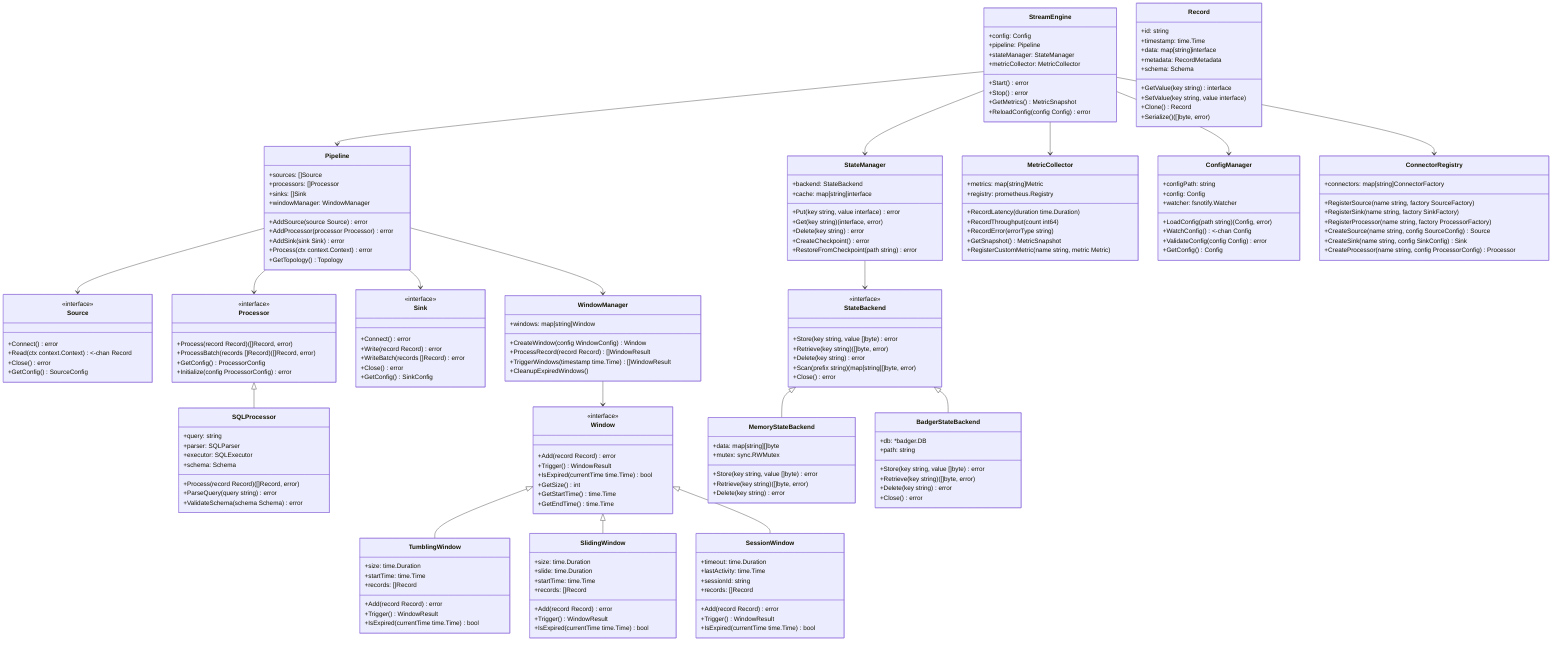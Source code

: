 classDiagram
    class StreamEngine {
        +config: Config
        +pipeline: Pipeline
        +stateManager: StateManager
        +metricCollector: MetricCollector
        +Start() error
        +Stop() error
        +GetMetrics() MetricSnapshot
        +ReloadConfig(config Config) error
    }

    class Pipeline {
        +sources: []Source
        +processors: []Processor
        +sinks: []Sink
        +windowManager: WindowManager
        +AddSource(source Source) error
        +AddProcessor(processor Processor) error
        +AddSink(sink Sink) error
        +Process(ctx context.Context) error
        +GetTopology() Topology
    }

    class Source {
        <<interface>>
        +Connect() error
        +Read(ctx context.Context) <-chan Record
        +Close() error
        +GetConfig() SourceConfig
    }

    class Processor {
        <<interface>>
        +Process(record Record) ([]Record, error)
        +ProcessBatch(records []Record) ([]Record, error)
        +GetConfig() ProcessorConfig
        +Initialize(config ProcessorConfig) error
    }

    class Sink {
        <<interface>>
        +Connect() error
        +Write(record Record) error
        +WriteBatch(records []Record) error
        +Close() error
        +GetConfig() SinkConfig
    }

    class Record {
        +id: string
        +timestamp: time.Time
        +data: map[string]interface
        +metadata: RecordMetadata
        +schema: Schema
        +GetValue(key string) interface
        +SetValue(key string, value interface)
        +Clone() Record
        +Serialize() ([]byte, error)
    }

    class WindowManager {
        +windows: map[string]Window
        +CreateWindow(config WindowConfig) Window
        +ProcessRecord(record Record) []WindowResult
        +TriggerWindows(timestamp time.Time) []WindowResult
        +CleanupExpiredWindows()
    }

    class Window {
        <<interface>>
        +Add(record Record) error
        +Trigger() WindowResult
        +IsExpired(currentTime time.Time) bool
        +GetSize() int
        +GetStartTime() time.Time
        +GetEndTime() time.Time
    }

    class TumblingWindow {
        +size: time.Duration
        +startTime: time.Time
        +records: []Record
        +Add(record Record) error
        +Trigger() WindowResult
        +IsExpired(currentTime time.Time) bool
    }

    class SlidingWindow {
        +size: time.Duration
        +slide: time.Duration
        +startTime: time.Time
        +records: []Record
        +Add(record Record) error
        +Trigger() WindowResult
        +IsExpired(currentTime time.Time) bool
    }

    class SessionWindow {
        +timeout: time.Duration
        +lastActivity: time.Time
        +sessionId: string
        +records: []Record
        +Add(record Record) error
        +Trigger() WindowResult
        +IsExpired(currentTime time.Time) bool
    }

    class StateManager {
        +backend: StateBackend
        +cache: map[string]interface
        +Put(key string, value interface) error
        +Get(key string) (interface, error)
        +Delete(key string) error
        +CreateCheckpoint() error
        +RestoreFromCheckpoint(path string) error
    }

    class StateBackend {
        <<interface>>
        +Store(key string, value []byte) error
        +Retrieve(key string) ([]byte, error)
        +Delete(key string) error
        +Scan(prefix string) (map[string][]byte, error)
        +Close() error
    }

    class MemoryStateBackend {
        +data: map[string][]byte
        +mutex: sync.RWMutex
        +Store(key string, value []byte) error
        +Retrieve(key string) ([]byte, error)
        +Delete(key string) error
    }

    class BadgerStateBackend {
        +db: *badger.DB
        +path: string
        +Store(key string, value []byte) error
        +Retrieve(key string) ([]byte, error)
        +Delete(key string) error
        +Close() error
    }

    class SQLProcessor {
        +query: string
        +parser: SQLParser
        +executor: SQLExecutor
        +schema: Schema
        +Process(record Record) ([]Record, error)
        +ParseQuery(query string) error
        +ValidateSchema(schema Schema) error
    }

    class ConnectorRegistry {
        +connectors: map[string]ConnectorFactory
        +RegisterSource(name string, factory SourceFactory)
        +RegisterSink(name string, factory SinkFactory)
        +RegisterProcessor(name string, factory ProcessorFactory)
        +CreateSource(name string, config SourceConfig) Source
        +CreateSink(name string, config SinkConfig) Sink
        +CreateProcessor(name string, config ProcessorConfig) Processor
    }

    class MetricCollector {
        +metrics: map[string]Metric
        +registry: prometheus.Registry
        +RecordLatency(duration time.Duration)
        +RecordThroughput(count int64)
        +RecordError(errorType string)
        +GetSnapshot() MetricSnapshot
        +RegisterCustomMetric(name string, metric Metric)
    }

    class ConfigManager {
        +configPath: string
        +config: Config
        +watcher: fsnotify.Watcher
        +LoadConfig(path string) (Config, error)
        +WatchConfig() <-chan Config
        +ValidateConfig(config Config) error
        +GetConfig() Config
    }

    StreamEngine --> Pipeline
    StreamEngine --> StateManager
    StreamEngine --> MetricCollector
    StreamEngine --> ConfigManager
    Pipeline --> Source
    Pipeline --> Processor
    Pipeline --> Sink
    Pipeline --> WindowManager
    WindowManager --> Window
    Window <|-- TumblingWindow
    Window <|-- SlidingWindow
    Window <|-- SessionWindow
    StateManager --> StateBackend
    StateBackend <|-- MemoryStateBackend
    StateBackend <|-- BadgerStateBackend
    Processor <|-- SQLProcessor
    StreamEngine --> ConnectorRegistry
